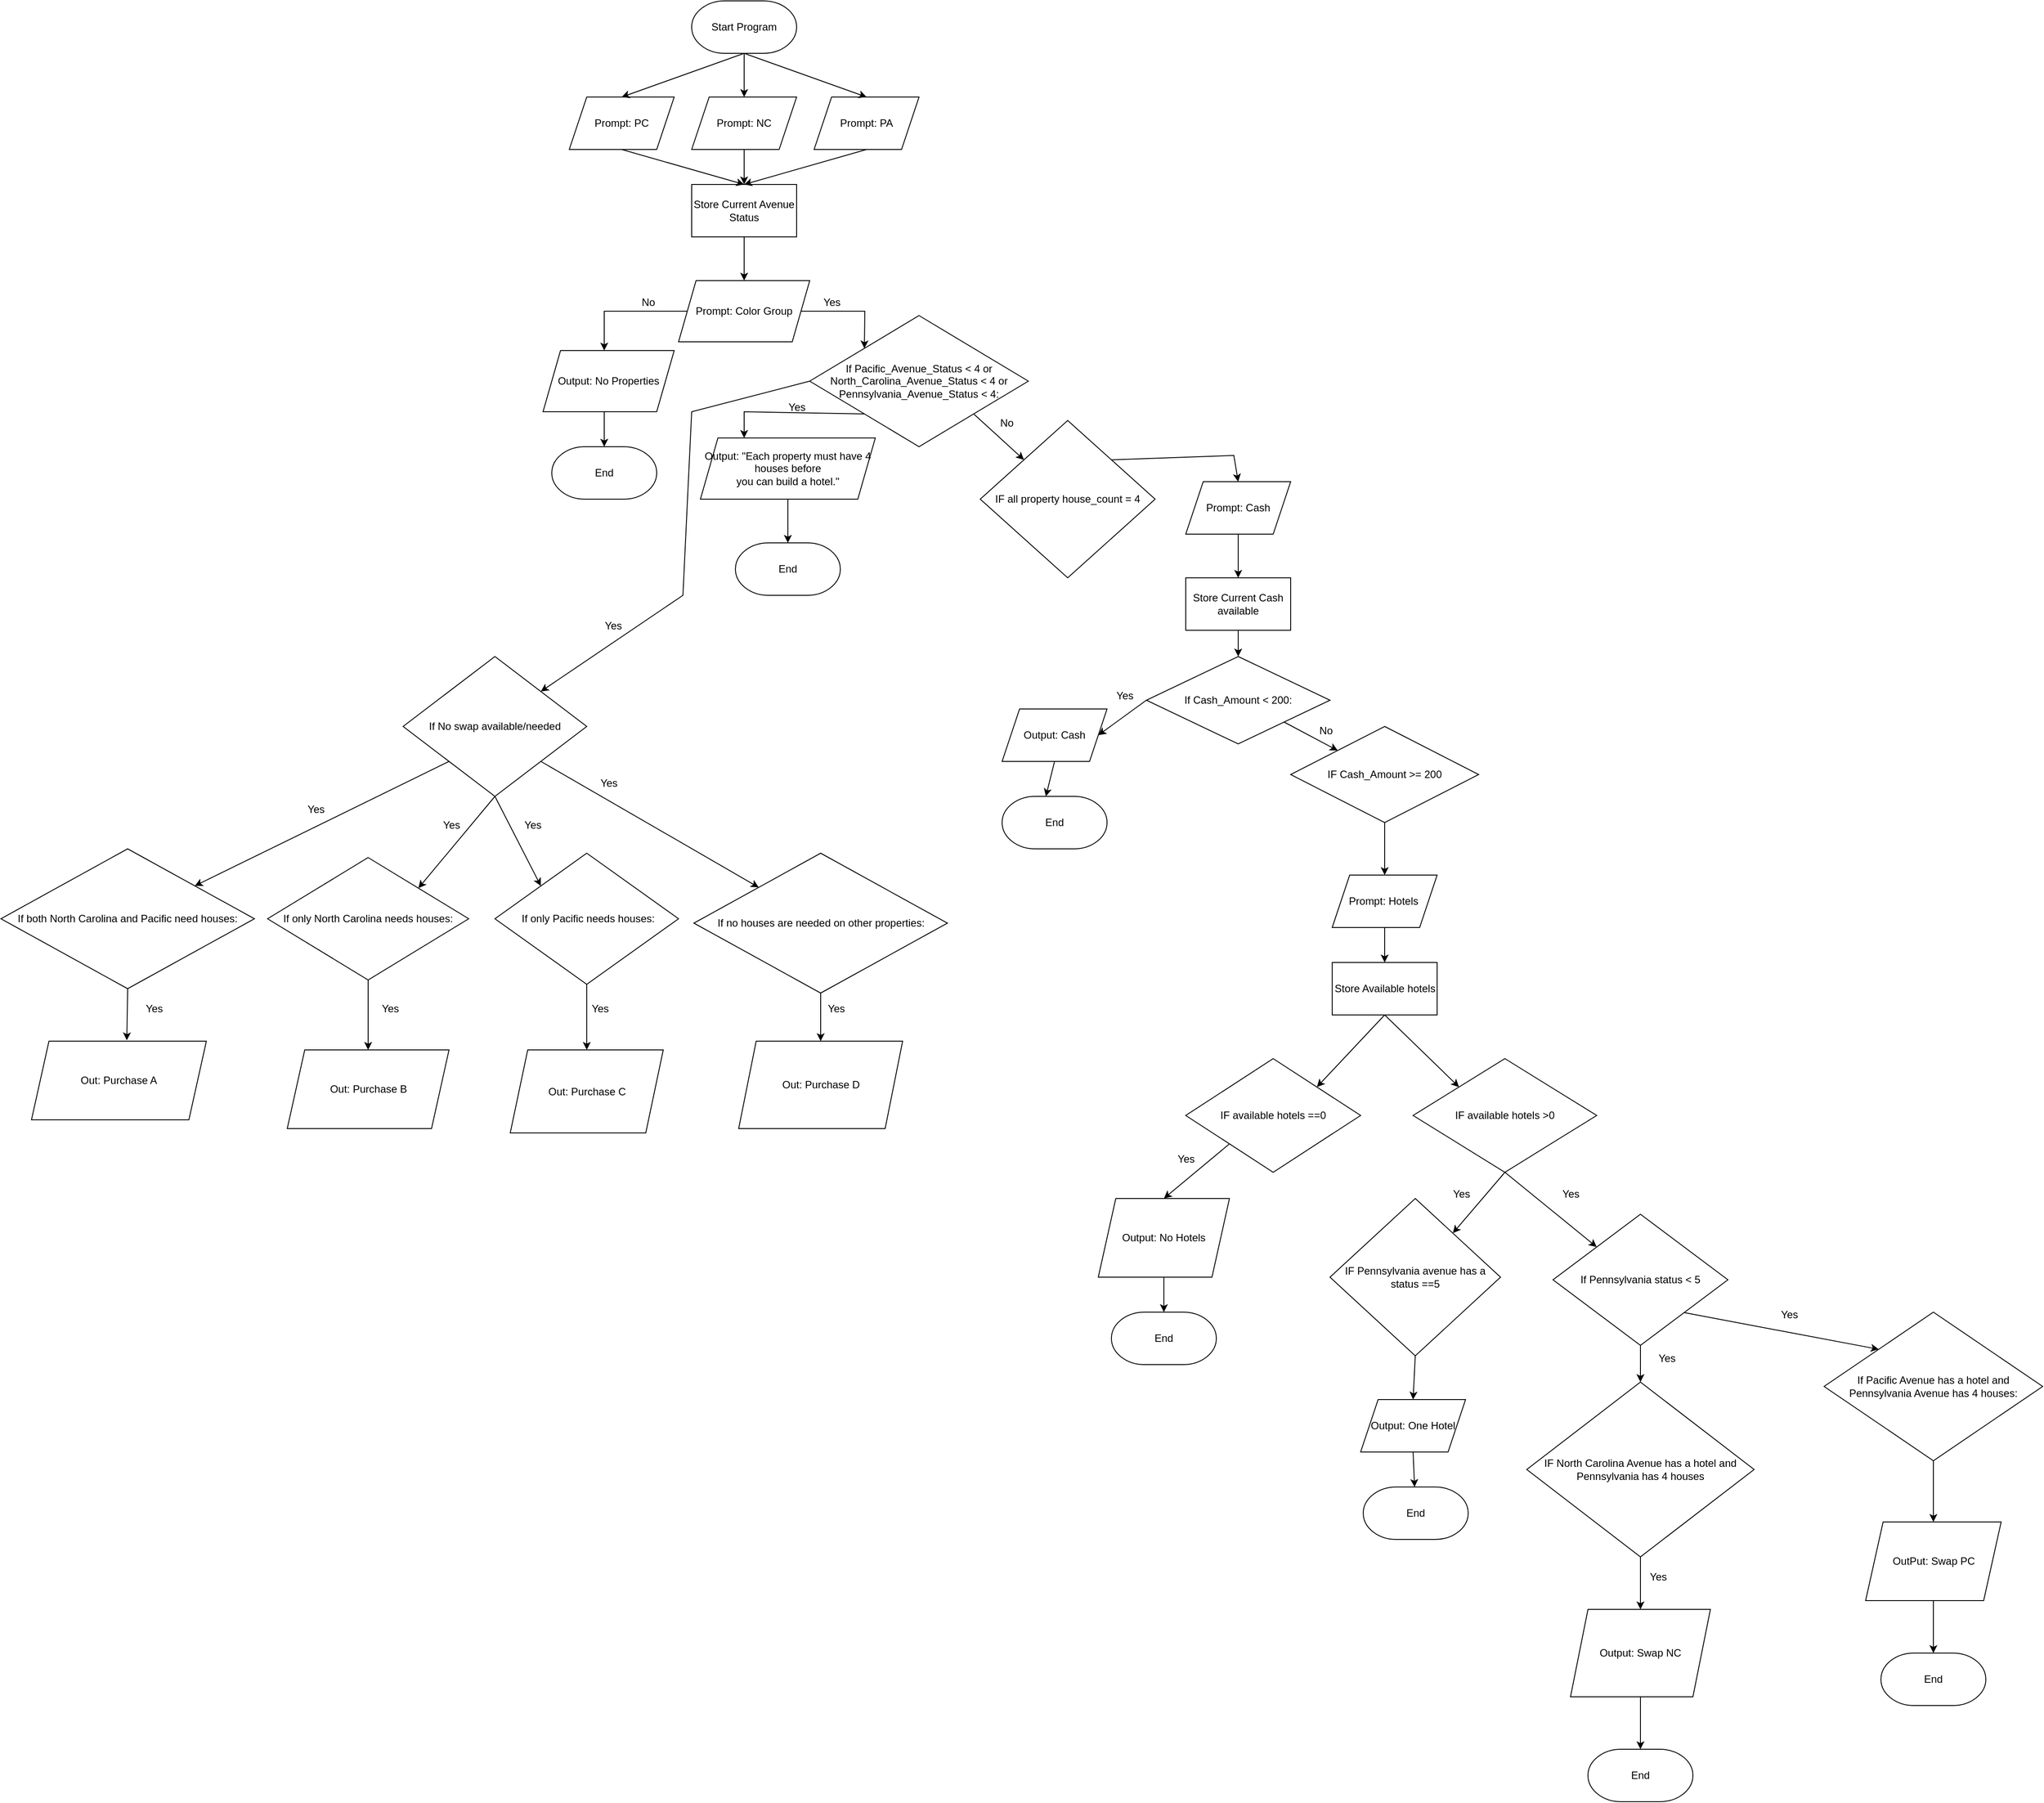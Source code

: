 <mxfile version="24.7.17">
  <diagram name="Page-1" id="pDbwjCxbtxyNWmoh99q6">
    <mxGraphModel dx="5185" dy="2765" grid="1" gridSize="10" guides="1" tooltips="1" connect="1" arrows="1" fold="1" page="1" pageScale="1" pageWidth="2339" pageHeight="3300" math="0" shadow="0">
      <root>
        <mxCell id="0" />
        <mxCell id="1" parent="0" />
        <mxCell id="JVvF_bcykr9_8PElaBvw-1" value="Start Program" style="rounded=1;whiteSpace=wrap;html=1;arcSize=63.2;" vertex="1" parent="1">
          <mxGeometry x="792" y="80" width="120" height="60" as="geometry" />
        </mxCell>
        <mxCell id="JVvF_bcykr9_8PElaBvw-2" value="Prompt: PC" style="shape=parallelogram;perimeter=parallelogramPerimeter;whiteSpace=wrap;html=1;fixedSize=1;arcSize=63.2;" vertex="1" parent="1">
          <mxGeometry x="652" y="190" width="120" height="60" as="geometry" />
        </mxCell>
        <mxCell id="JVvF_bcykr9_8PElaBvw-3" value="" style="endArrow=classic;html=1;rounded=0;exitX=0.5;exitY=1;exitDx=0;exitDy=0;entryX=0.5;entryY=0;entryDx=0;entryDy=0;arcSize=63.2;" edge="1" parent="1" source="JVvF_bcykr9_8PElaBvw-1" target="JVvF_bcykr9_8PElaBvw-2">
          <mxGeometry width="50" height="50" relative="1" as="geometry">
            <mxPoint x="562" y="380" as="sourcePoint" />
            <mxPoint x="612" y="330" as="targetPoint" />
          </mxGeometry>
        </mxCell>
        <mxCell id="JVvF_bcykr9_8PElaBvw-4" value="Prompt: NC" style="shape=parallelogram;perimeter=parallelogramPerimeter;whiteSpace=wrap;html=1;fixedSize=1;arcSize=63.2;" vertex="1" parent="1">
          <mxGeometry x="792" y="190" width="120" height="60" as="geometry" />
        </mxCell>
        <mxCell id="JVvF_bcykr9_8PElaBvw-5" value="Prompt: PA" style="shape=parallelogram;perimeter=parallelogramPerimeter;whiteSpace=wrap;html=1;fixedSize=1;arcSize=63.2;" vertex="1" parent="1">
          <mxGeometry x="932" y="190" width="120" height="60" as="geometry" />
        </mxCell>
        <mxCell id="JVvF_bcykr9_8PElaBvw-6" value="" style="endArrow=classic;html=1;rounded=0;exitX=0.5;exitY=1;exitDx=0;exitDy=0;arcSize=63.2;" edge="1" parent="1" source="JVvF_bcykr9_8PElaBvw-1" target="JVvF_bcykr9_8PElaBvw-4">
          <mxGeometry width="50" height="50" relative="1" as="geometry">
            <mxPoint x="772" y="350" as="sourcePoint" />
            <mxPoint x="822" y="300" as="targetPoint" />
          </mxGeometry>
        </mxCell>
        <mxCell id="JVvF_bcykr9_8PElaBvw-7" value="" style="endArrow=classic;html=1;rounded=0;exitX=0.5;exitY=1;exitDx=0;exitDy=0;entryX=0.5;entryY=0;entryDx=0;entryDy=0;arcSize=63.2;" edge="1" parent="1" source="JVvF_bcykr9_8PElaBvw-1" target="JVvF_bcykr9_8PElaBvw-5">
          <mxGeometry width="50" height="50" relative="1" as="geometry">
            <mxPoint x="942" y="350" as="sourcePoint" />
            <mxPoint x="992" y="300" as="targetPoint" />
          </mxGeometry>
        </mxCell>
        <mxCell id="JVvF_bcykr9_8PElaBvw-8" value="Store Current Avenue Status" style="rounded=0;whiteSpace=wrap;html=1;arcSize=63.2;" vertex="1" parent="1">
          <mxGeometry x="792" y="290" width="120" height="60" as="geometry" />
        </mxCell>
        <mxCell id="JVvF_bcykr9_8PElaBvw-9" value="" style="endArrow=classic;html=1;rounded=0;exitX=0.5;exitY=1;exitDx=0;exitDy=0;entryX=0.5;entryY=0;entryDx=0;entryDy=0;arcSize=63.2;" edge="1" parent="1" source="JVvF_bcykr9_8PElaBvw-2" target="JVvF_bcykr9_8PElaBvw-8">
          <mxGeometry width="50" height="50" relative="1" as="geometry">
            <mxPoint x="692" y="390" as="sourcePoint" />
            <mxPoint x="742" y="340" as="targetPoint" />
          </mxGeometry>
        </mxCell>
        <mxCell id="JVvF_bcykr9_8PElaBvw-10" value="" style="endArrow=classic;html=1;rounded=0;exitX=0.5;exitY=1;exitDx=0;exitDy=0;entryX=0.5;entryY=0;entryDx=0;entryDy=0;arcSize=63.2;" edge="1" parent="1" source="JVvF_bcykr9_8PElaBvw-4" target="JVvF_bcykr9_8PElaBvw-8">
          <mxGeometry width="50" height="50" relative="1" as="geometry">
            <mxPoint x="712" y="370" as="sourcePoint" />
            <mxPoint x="762" y="320" as="targetPoint" />
          </mxGeometry>
        </mxCell>
        <mxCell id="JVvF_bcykr9_8PElaBvw-11" value="" style="endArrow=classic;html=1;rounded=0;exitX=0.5;exitY=1;exitDx=0;exitDy=0;entryX=0.5;entryY=0;entryDx=0;entryDy=0;arcSize=63.2;" edge="1" parent="1" source="JVvF_bcykr9_8PElaBvw-5" target="JVvF_bcykr9_8PElaBvw-8">
          <mxGeometry width="50" height="50" relative="1" as="geometry">
            <mxPoint x="862" y="450" as="sourcePoint" />
            <mxPoint x="912" y="400" as="targetPoint" />
          </mxGeometry>
        </mxCell>
        <mxCell id="JVvF_bcykr9_8PElaBvw-12" value="Prompt: Color Group" style="shape=parallelogram;perimeter=parallelogramPerimeter;whiteSpace=wrap;html=1;fixedSize=1;arcSize=63.2;" vertex="1" parent="1">
          <mxGeometry x="777" y="400" width="150" height="70" as="geometry" />
        </mxCell>
        <mxCell id="JVvF_bcykr9_8PElaBvw-13" value="" style="endArrow=classic;html=1;rounded=0;exitX=0.5;exitY=1;exitDx=0;exitDy=0;entryX=0.5;entryY=0;entryDx=0;entryDy=0;arcSize=63.2;" edge="1" parent="1" source="JVvF_bcykr9_8PElaBvw-8" target="JVvF_bcykr9_8PElaBvw-12">
          <mxGeometry width="50" height="50" relative="1" as="geometry">
            <mxPoint x="642" y="480" as="sourcePoint" />
            <mxPoint x="692" y="430" as="targetPoint" />
          </mxGeometry>
        </mxCell>
        <mxCell id="JVvF_bcykr9_8PElaBvw-18" value="" style="endArrow=classic;html=1;rounded=0;exitX=0;exitY=0.5;exitDx=0;exitDy=0;entryX=0.5;entryY=0;entryDx=0;entryDy=0;arcSize=63.2;" edge="1" parent="1" source="JVvF_bcykr9_8PElaBvw-12">
          <mxGeometry width="50" height="50" relative="1" as="geometry">
            <mxPoint x="652" y="440" as="sourcePoint" />
            <mxPoint x="692" y="480" as="targetPoint" />
            <Array as="points">
              <mxPoint x="692" y="435" />
            </Array>
          </mxGeometry>
        </mxCell>
        <mxCell id="JVvF_bcykr9_8PElaBvw-19" value="No" style="text;html=1;align=center;verticalAlign=middle;resizable=0;points=[];autosize=1;strokeColor=none;fillColor=none;arcSize=63.2;" vertex="1" parent="1">
          <mxGeometry x="722" y="410" width="40" height="30" as="geometry" />
        </mxCell>
        <mxCell id="JVvF_bcykr9_8PElaBvw-20" value="" style="endArrow=classic;html=1;rounded=0;exitX=0.5;exitY=1;exitDx=0;exitDy=0;arcSize=63.2;" edge="1" parent="1">
          <mxGeometry width="50" height="50" relative="1" as="geometry">
            <mxPoint x="692" y="540" as="sourcePoint" />
            <mxPoint x="692" y="590" as="targetPoint" />
          </mxGeometry>
        </mxCell>
        <mxCell id="JVvF_bcykr9_8PElaBvw-22" value="Output: No Properties" style="shape=parallelogram;perimeter=parallelogramPerimeter;whiteSpace=wrap;html=1;fixedSize=1;arcSize=63.2;" vertex="1" parent="1">
          <mxGeometry x="622" y="480" width="150" height="70" as="geometry" />
        </mxCell>
        <mxCell id="JVvF_bcykr9_8PElaBvw-23" value="End" style="rounded=1;whiteSpace=wrap;html=1;arcSize=63.2;" vertex="1" parent="1">
          <mxGeometry x="632" y="590" width="120" height="60" as="geometry" />
        </mxCell>
        <mxCell id="JVvF_bcykr9_8PElaBvw-24" value="If Pacific_Avenue_Status &amp;lt; 4 or &lt;br/&gt;        North_Carolina_Avenue_Status &amp;lt; 4 or &lt;br/&gt;        Pennsylvania_Avenue_Status &amp;lt; 4:" style="rhombus;whiteSpace=wrap;html=1;arcSize=63.2;" vertex="1" parent="1">
          <mxGeometry x="927" y="440" width="250" height="150" as="geometry" />
        </mxCell>
        <mxCell id="JVvF_bcykr9_8PElaBvw-25" value="" style="endArrow=classic;html=1;rounded=0;exitX=1;exitY=0.5;exitDx=0;exitDy=0;entryX=0;entryY=0;entryDx=0;entryDy=0;arcSize=63.2;" edge="1" parent="1" source="JVvF_bcykr9_8PElaBvw-12" target="JVvF_bcykr9_8PElaBvw-24">
          <mxGeometry width="50" height="50" relative="1" as="geometry">
            <mxPoint x="982" y="420" as="sourcePoint" />
            <mxPoint x="1012" y="430" as="targetPoint" />
            <Array as="points">
              <mxPoint x="990" y="435" />
            </Array>
          </mxGeometry>
        </mxCell>
        <mxCell id="JVvF_bcykr9_8PElaBvw-26" value="Yes" style="text;html=1;align=center;verticalAlign=middle;resizable=0;points=[];autosize=1;strokeColor=none;fillColor=none;arcSize=63.2;" vertex="1" parent="1">
          <mxGeometry x="932" y="410" width="40" height="30" as="geometry" />
        </mxCell>
        <mxCell id="JVvF_bcykr9_8PElaBvw-27" value="Output: &quot;Each property must have 4 houses before &lt;br/&gt;          you can build a hotel.&quot;" style="shape=parallelogram;perimeter=parallelogramPerimeter;whiteSpace=wrap;html=1;fixedSize=1;arcSize=63.2;" vertex="1" parent="1">
          <mxGeometry x="802" y="580" width="200" height="70" as="geometry" />
        </mxCell>
        <mxCell id="JVvF_bcykr9_8PElaBvw-28" value="" style="endArrow=classic;html=1;rounded=0;exitX=0;exitY=1;exitDx=0;exitDy=0;entryX=0.25;entryY=0;entryDx=0;entryDy=0;arcSize=63.2;" edge="1" parent="1" source="JVvF_bcykr9_8PElaBvw-24" target="JVvF_bcykr9_8PElaBvw-27">
          <mxGeometry width="50" height="50" relative="1" as="geometry">
            <mxPoint x="852" y="570" as="sourcePoint" />
            <mxPoint x="896" y="580" as="targetPoint" />
            <Array as="points">
              <mxPoint x="852" y="550" />
            </Array>
          </mxGeometry>
        </mxCell>
        <mxCell id="JVvF_bcykr9_8PElaBvw-29" value="Yes" style="text;html=1;align=center;verticalAlign=middle;resizable=0;points=[];autosize=1;strokeColor=none;fillColor=none;arcSize=63.2;" vertex="1" parent="1">
          <mxGeometry x="892" y="530" width="40" height="30" as="geometry" />
        </mxCell>
        <mxCell id="JVvF_bcykr9_8PElaBvw-30" value="End" style="rounded=1;whiteSpace=wrap;html=1;arcSize=63.2;" vertex="1" parent="1">
          <mxGeometry x="842" y="700" width="120" height="60" as="geometry" />
        </mxCell>
        <mxCell id="JVvF_bcykr9_8PElaBvw-31" value="" style="endArrow=classic;html=1;rounded=0;exitX=0.5;exitY=1;exitDx=0;exitDy=0;entryX=0.5;entryY=0;entryDx=0;entryDy=0;arcSize=63.2;" edge="1" parent="1" source="JVvF_bcykr9_8PElaBvw-27" target="JVvF_bcykr9_8PElaBvw-30">
          <mxGeometry width="50" height="50" relative="1" as="geometry">
            <mxPoint x="722" y="770" as="sourcePoint" />
            <mxPoint x="772" y="720" as="targetPoint" />
          </mxGeometry>
        </mxCell>
        <mxCell id="JVvF_bcykr9_8PElaBvw-32" value="Prompt: Cash" style="shape=parallelogram;perimeter=parallelogramPerimeter;whiteSpace=wrap;html=1;fixedSize=1;arcSize=63.2;" vertex="1" parent="1">
          <mxGeometry x="1357" y="630" width="120" height="60" as="geometry" />
        </mxCell>
        <mxCell id="JVvF_bcykr9_8PElaBvw-35" value="" style="endArrow=classic;html=1;rounded=0;exitX=0.5;exitY=1;exitDx=0;exitDy=0;arcSize=63.2;" edge="1" parent="1" source="JVvF_bcykr9_8PElaBvw-32" target="JVvF_bcykr9_8PElaBvw-36">
          <mxGeometry width="50" height="50" relative="1" as="geometry">
            <mxPoint x="1407" y="880" as="sourcePoint" />
            <mxPoint x="1457" y="830" as="targetPoint" />
          </mxGeometry>
        </mxCell>
        <mxCell id="JVvF_bcykr9_8PElaBvw-36" value="Store Current Cash available" style="rounded=0;whiteSpace=wrap;html=1;arcSize=63.2;" vertex="1" parent="1">
          <mxGeometry x="1357" y="740" width="120" height="60" as="geometry" />
        </mxCell>
        <mxCell id="JVvF_bcykr9_8PElaBvw-38" value="If Cash_Amount &amp;lt; 200:" style="rhombus;whiteSpace=wrap;html=1;arcSize=63.2;" vertex="1" parent="1">
          <mxGeometry x="1312" y="830" width="210" height="100" as="geometry" />
        </mxCell>
        <mxCell id="JVvF_bcykr9_8PElaBvw-39" value="" style="endArrow=classic;html=1;rounded=0;exitX=0;exitY=0.5;exitDx=0;exitDy=0;entryX=1;entryY=0.5;entryDx=0;entryDy=0;arcSize=63.2;" edge="1" parent="1" source="JVvF_bcykr9_8PElaBvw-38" target="JVvF_bcykr9_8PElaBvw-40">
          <mxGeometry width="50" height="50" relative="1" as="geometry">
            <mxPoint x="907" y="930" as="sourcePoint" />
            <mxPoint x="1247" y="810" as="targetPoint" />
            <Array as="points" />
          </mxGeometry>
        </mxCell>
        <mxCell id="JVvF_bcykr9_8PElaBvw-40" value="Output: Cash" style="shape=parallelogram;perimeter=parallelogramPerimeter;whiteSpace=wrap;html=1;fixedSize=1;arcSize=63.2;" vertex="1" parent="1">
          <mxGeometry x="1147" y="890" width="120" height="60" as="geometry" />
        </mxCell>
        <mxCell id="JVvF_bcykr9_8PElaBvw-41" value="Yes" style="text;html=1;align=center;verticalAlign=middle;resizable=0;points=[];autosize=1;strokeColor=none;fillColor=none;arcSize=63.2;" vertex="1" parent="1">
          <mxGeometry x="1267" y="860" width="40" height="30" as="geometry" />
        </mxCell>
        <mxCell id="JVvF_bcykr9_8PElaBvw-43" value="End" style="rounded=1;whiteSpace=wrap;html=1;arcSize=63.2;" vertex="1" parent="1">
          <mxGeometry x="1147" y="990" width="120" height="60" as="geometry" />
        </mxCell>
        <mxCell id="JVvF_bcykr9_8PElaBvw-44" value="" style="endArrow=classic;html=1;rounded=0;entryX=0.5;entryY=0;entryDx=0;entryDy=0;exitX=0.5;exitY=1;exitDx=0;exitDy=0;arcSize=63.2;" edge="1" parent="1" source="JVvF_bcykr9_8PElaBvw-40">
          <mxGeometry width="50" height="50" relative="1" as="geometry">
            <mxPoint x="1117" y="970" as="sourcePoint" />
            <mxPoint x="1197.0" y="990" as="targetPoint" />
          </mxGeometry>
        </mxCell>
        <mxCell id="JVvF_bcykr9_8PElaBvw-45" value="Prompt: Hotels&amp;nbsp;" style="shape=parallelogram;perimeter=parallelogramPerimeter;whiteSpace=wrap;html=1;fixedSize=1;arcSize=63.2;" vertex="1" parent="1">
          <mxGeometry x="1524.5" y="1080" width="120" height="60" as="geometry" />
        </mxCell>
        <mxCell id="JVvF_bcykr9_8PElaBvw-49" value="IF all property house_count = 4" style="rhombus;whiteSpace=wrap;html=1;arcSize=63.2;" vertex="1" parent="1">
          <mxGeometry x="1122" y="560" width="200" height="180" as="geometry" />
        </mxCell>
        <mxCell id="JVvF_bcykr9_8PElaBvw-53" value="" style="endArrow=classic;html=1;rounded=0;exitX=1;exitY=1;exitDx=0;exitDy=0;entryX=0;entryY=0;entryDx=0;entryDy=0;arcSize=63.2;" edge="1" parent="1" source="JVvF_bcykr9_8PElaBvw-24" target="JVvF_bcykr9_8PElaBvw-49">
          <mxGeometry width="50" height="50" relative="1" as="geometry">
            <mxPoint x="1252" y="510" as="sourcePoint" />
            <mxPoint x="1302" y="460" as="targetPoint" />
          </mxGeometry>
        </mxCell>
        <mxCell id="JVvF_bcykr9_8PElaBvw-54" value="No" style="text;html=1;align=center;verticalAlign=middle;resizable=0;points=[];autosize=1;strokeColor=none;fillColor=none;arcSize=63.2;" vertex="1" parent="1">
          <mxGeometry x="1132" y="548" width="40" height="30" as="geometry" />
        </mxCell>
        <mxCell id="JVvF_bcykr9_8PElaBvw-55" value="" style="endArrow=classic;html=1;rounded=0;exitX=1;exitY=0;exitDx=0;exitDy=0;entryX=0.5;entryY=0;entryDx=0;entryDy=0;arcSize=63.2;" edge="1" parent="1" source="JVvF_bcykr9_8PElaBvw-49" target="JVvF_bcykr9_8PElaBvw-32">
          <mxGeometry width="50" height="50" relative="1" as="geometry">
            <mxPoint x="1417.0" y="590" as="sourcePoint" />
            <mxPoint x="1317" y="580" as="targetPoint" />
            <Array as="points">
              <mxPoint x="1412" y="600" />
            </Array>
          </mxGeometry>
        </mxCell>
        <mxCell id="JVvF_bcykr9_8PElaBvw-56" value="" style="endArrow=classic;html=1;rounded=0;exitX=0.5;exitY=1;exitDx=0;exitDy=0;entryX=0.5;entryY=0;entryDx=0;entryDy=0;arcSize=63.2;" edge="1" parent="1" source="JVvF_bcykr9_8PElaBvw-36" target="JVvF_bcykr9_8PElaBvw-38">
          <mxGeometry width="50" height="50" relative="1" as="geometry">
            <mxPoint x="1167" y="790" as="sourcePoint" />
            <mxPoint x="1217" y="740" as="targetPoint" />
          </mxGeometry>
        </mxCell>
        <mxCell id="JVvF_bcykr9_8PElaBvw-57" value="IF Cash_Amount &amp;gt;= 200" style="rhombus;whiteSpace=wrap;html=1;arcSize=63.2;" vertex="1" parent="1">
          <mxGeometry x="1477" y="910" width="215" height="110" as="geometry" />
        </mxCell>
        <mxCell id="JVvF_bcykr9_8PElaBvw-58" value="" style="endArrow=classic;html=1;rounded=0;exitX=1;exitY=1;exitDx=0;exitDy=0;entryX=0;entryY=0;entryDx=0;entryDy=0;arcSize=63.2;" edge="1" parent="1" source="JVvF_bcykr9_8PElaBvw-38" target="JVvF_bcykr9_8PElaBvw-57">
          <mxGeometry width="50" height="50" relative="1" as="geometry">
            <mxPoint x="1427" y="1050" as="sourcePoint" />
            <mxPoint x="1477" y="1000" as="targetPoint" />
          </mxGeometry>
        </mxCell>
        <mxCell id="JVvF_bcykr9_8PElaBvw-59" value="" style="endArrow=classic;html=1;rounded=0;exitX=0.5;exitY=1;exitDx=0;exitDy=0;entryX=0.5;entryY=0;entryDx=0;entryDy=0;arcSize=63.2;" edge="1" parent="1" source="JVvF_bcykr9_8PElaBvw-57" target="JVvF_bcykr9_8PElaBvw-45">
          <mxGeometry width="50" height="50" relative="1" as="geometry">
            <mxPoint x="1307" y="1100" as="sourcePoint" />
            <mxPoint x="1357" y="1050" as="targetPoint" />
          </mxGeometry>
        </mxCell>
        <mxCell id="JVvF_bcykr9_8PElaBvw-60" value="No" style="text;html=1;align=center;verticalAlign=middle;resizable=0;points=[];autosize=1;strokeColor=none;fillColor=none;arcSize=63.2;" vertex="1" parent="1">
          <mxGeometry x="1497" y="900" width="40" height="30" as="geometry" />
        </mxCell>
        <mxCell id="JVvF_bcykr9_8PElaBvw-61" value="Store Available hotels" style="rounded=0;whiteSpace=wrap;html=1;arcSize=63.2;" vertex="1" parent="1">
          <mxGeometry x="1524.5" y="1180" width="120" height="60" as="geometry" />
        </mxCell>
        <mxCell id="JVvF_bcykr9_8PElaBvw-62" value="" style="endArrow=classic;html=1;rounded=0;exitX=0.5;exitY=1;exitDx=0;exitDy=0;entryX=0.5;entryY=0;entryDx=0;entryDy=0;arcSize=63.2;" edge="1" parent="1" source="JVvF_bcykr9_8PElaBvw-45" target="JVvF_bcykr9_8PElaBvw-61">
          <mxGeometry width="50" height="50" relative="1" as="geometry">
            <mxPoint x="1407" y="1230" as="sourcePoint" />
            <mxPoint x="1457" y="1180" as="targetPoint" />
          </mxGeometry>
        </mxCell>
        <mxCell id="JVvF_bcykr9_8PElaBvw-63" value="IF available hotels ==0" style="rhombus;whiteSpace=wrap;html=1;arcSize=63.2;" vertex="1" parent="1">
          <mxGeometry x="1357" y="1290" width="200" height="130" as="geometry" />
        </mxCell>
        <mxCell id="JVvF_bcykr9_8PElaBvw-65" value="" style="endArrow=classic;html=1;rounded=0;exitX=0.5;exitY=1;exitDx=0;exitDy=0;entryX=1;entryY=0;entryDx=0;entryDy=0;arcSize=63.2;" edge="1" parent="1" source="JVvF_bcykr9_8PElaBvw-61" target="JVvF_bcykr9_8PElaBvw-63">
          <mxGeometry width="50" height="50" relative="1" as="geometry">
            <mxPoint x="1307" y="1280" as="sourcePoint" />
            <mxPoint x="1357" y="1230" as="targetPoint" />
          </mxGeometry>
        </mxCell>
        <mxCell id="JVvF_bcykr9_8PElaBvw-66" value="IF available hotels &amp;gt;0" style="rhombus;whiteSpace=wrap;html=1;arcSize=63.2;" vertex="1" parent="1">
          <mxGeometry x="1617" y="1290" width="210" height="130" as="geometry" />
        </mxCell>
        <mxCell id="JVvF_bcykr9_8PElaBvw-67" value="" style="endArrow=classic;html=1;rounded=0;exitX=0.5;exitY=1;exitDx=0;exitDy=0;entryX=0;entryY=0;entryDx=0;entryDy=0;arcSize=63.2;" edge="1" parent="1" source="JVvF_bcykr9_8PElaBvw-61" target="JVvF_bcykr9_8PElaBvw-66">
          <mxGeometry width="50" height="50" relative="1" as="geometry">
            <mxPoint x="1617" y="1320" as="sourcePoint" />
            <mxPoint x="1667" y="1270" as="targetPoint" />
          </mxGeometry>
        </mxCell>
        <mxCell id="JVvF_bcykr9_8PElaBvw-68" value="Output: No Hotels" style="shape=parallelogram;perimeter=parallelogramPerimeter;whiteSpace=wrap;html=1;fixedSize=1;arcSize=63.2;" vertex="1" parent="1">
          <mxGeometry x="1257" y="1450" width="150" height="90" as="geometry" />
        </mxCell>
        <mxCell id="JVvF_bcykr9_8PElaBvw-69" value="" style="endArrow=classic;html=1;rounded=0;exitX=0;exitY=1;exitDx=0;exitDy=0;entryX=0.5;entryY=0;entryDx=0;entryDy=0;arcSize=63.2;" edge="1" parent="1" source="JVvF_bcykr9_8PElaBvw-63" target="JVvF_bcykr9_8PElaBvw-68">
          <mxGeometry width="50" height="50" relative="1" as="geometry">
            <mxPoint x="1237" y="1440" as="sourcePoint" />
            <mxPoint x="1287" y="1390" as="targetPoint" />
          </mxGeometry>
        </mxCell>
        <mxCell id="JVvF_bcykr9_8PElaBvw-70" value="Yes" style="text;html=1;align=center;verticalAlign=middle;resizable=0;points=[];autosize=1;strokeColor=none;fillColor=none;arcSize=63.2;" vertex="1" parent="1">
          <mxGeometry x="1337" y="1390" width="40" height="30" as="geometry" />
        </mxCell>
        <mxCell id="JVvF_bcykr9_8PElaBvw-71" value="End" style="rounded=1;whiteSpace=wrap;html=1;arcSize=63.2;" vertex="1" parent="1">
          <mxGeometry x="1272" y="1580" width="120" height="60" as="geometry" />
        </mxCell>
        <mxCell id="JVvF_bcykr9_8PElaBvw-72" value="" style="endArrow=classic;html=1;rounded=0;exitX=0.5;exitY=1;exitDx=0;exitDy=0;arcSize=63.2;" edge="1" parent="1" source="JVvF_bcykr9_8PElaBvw-68" target="JVvF_bcykr9_8PElaBvw-71">
          <mxGeometry width="50" height="50" relative="1" as="geometry">
            <mxPoint x="1087" y="1450" as="sourcePoint" />
            <mxPoint x="1137" y="1400" as="targetPoint" />
          </mxGeometry>
        </mxCell>
        <mxCell id="JVvF_bcykr9_8PElaBvw-73" value="" style="endArrow=classic;html=1;rounded=0;exitX=0.5;exitY=1;exitDx=0;exitDy=0;arcSize=63.2;" edge="1" parent="1" source="JVvF_bcykr9_8PElaBvw-66" target="JVvF_bcykr9_8PElaBvw-75">
          <mxGeometry width="50" height="50" relative="1" as="geometry">
            <mxPoint x="1707" y="1490" as="sourcePoint" />
            <mxPoint x="1722" y="1490" as="targetPoint" />
          </mxGeometry>
        </mxCell>
        <mxCell id="JVvF_bcykr9_8PElaBvw-74" value="Yes" style="text;html=1;align=center;verticalAlign=middle;resizable=0;points=[];autosize=1;strokeColor=none;fillColor=none;arcSize=63.2;" vertex="1" parent="1">
          <mxGeometry x="1652" y="1430" width="40" height="30" as="geometry" />
        </mxCell>
        <mxCell id="JVvF_bcykr9_8PElaBvw-75" value="IF Pennsylvania avenue has a status ==5" style="rhombus;whiteSpace=wrap;html=1;arcSize=63.2;" vertex="1" parent="1">
          <mxGeometry x="1522" y="1450" width="195" height="180" as="geometry" />
        </mxCell>
        <mxCell id="JVvF_bcykr9_8PElaBvw-76" value="Output: One Hotel" style="shape=parallelogram;perimeter=parallelogramPerimeter;whiteSpace=wrap;html=1;fixedSize=1;arcSize=63.2;" vertex="1" parent="1">
          <mxGeometry x="1557" y="1680" width="120" height="60" as="geometry" />
        </mxCell>
        <mxCell id="JVvF_bcykr9_8PElaBvw-77" value="" style="endArrow=classic;html=1;rounded=0;exitX=0.5;exitY=1;exitDx=0;exitDy=0;entryX=0.5;entryY=0;entryDx=0;entryDy=0;arcSize=63.2;" edge="1" parent="1" source="JVvF_bcykr9_8PElaBvw-75" target="JVvF_bcykr9_8PElaBvw-76">
          <mxGeometry width="50" height="50" relative="1" as="geometry">
            <mxPoint x="1407" y="1720" as="sourcePoint" />
            <mxPoint x="1457" y="1670" as="targetPoint" />
          </mxGeometry>
        </mxCell>
        <mxCell id="JVvF_bcykr9_8PElaBvw-78" value="End" style="rounded=1;whiteSpace=wrap;html=1;arcSize=63.2;" vertex="1" parent="1">
          <mxGeometry x="1560" y="1780" width="120" height="60" as="geometry" />
        </mxCell>
        <mxCell id="JVvF_bcykr9_8PElaBvw-79" value="" style="endArrow=classic;html=1;rounded=0;exitX=0.5;exitY=1;exitDx=0;exitDy=0;arcSize=63.2;" edge="1" parent="1" source="JVvF_bcykr9_8PElaBvw-76" target="JVvF_bcykr9_8PElaBvw-78">
          <mxGeometry width="50" height="50" relative="1" as="geometry">
            <mxPoint x="1487" y="1800" as="sourcePoint" />
            <mxPoint x="1537" y="1750" as="targetPoint" />
          </mxGeometry>
        </mxCell>
        <mxCell id="JVvF_bcykr9_8PElaBvw-80" value="If Pennsylvania status &amp;lt; 5" style="rhombus;whiteSpace=wrap;html=1;arcSize=63.2;" vertex="1" parent="1">
          <mxGeometry x="1777" y="1468" width="200" height="150" as="geometry" />
        </mxCell>
        <mxCell id="JVvF_bcykr9_8PElaBvw-81" value="" style="endArrow=classic;html=1;rounded=0;exitX=0.5;exitY=1;exitDx=0;exitDy=0;entryX=0;entryY=0;entryDx=0;entryDy=0;arcSize=63.2;" edge="1" parent="1" source="JVvF_bcykr9_8PElaBvw-66" target="JVvF_bcykr9_8PElaBvw-80">
          <mxGeometry width="50" height="50" relative="1" as="geometry">
            <mxPoint x="1807" y="1310" as="sourcePoint" />
            <mxPoint x="1857" y="1260" as="targetPoint" />
          </mxGeometry>
        </mxCell>
        <mxCell id="JVvF_bcykr9_8PElaBvw-82" value="" style="endArrow=classic;html=1;rounded=0;exitX=0.5;exitY=1;exitDx=0;exitDy=0;entryX=0.5;entryY=0;entryDx=0;entryDy=0;arcSize=63.2;" edge="1" parent="1" source="JVvF_bcykr9_8PElaBvw-80" target="JVvF_bcykr9_8PElaBvw-83">
          <mxGeometry width="50" height="50" relative="1" as="geometry">
            <mxPoint x="1877" y="1690" as="sourcePoint" />
            <mxPoint x="1927" y="1640" as="targetPoint" />
          </mxGeometry>
        </mxCell>
        <mxCell id="JVvF_bcykr9_8PElaBvw-83" value="IF North Carolina Avenue has a hotel and Pennsylvania has 4 houses" style="rhombus;whiteSpace=wrap;html=1;arcSize=63.2;" vertex="1" parent="1">
          <mxGeometry x="1747" y="1660" width="260" height="200" as="geometry" />
        </mxCell>
        <mxCell id="JVvF_bcykr9_8PElaBvw-84" value="Yes" style="text;html=1;align=center;verticalAlign=middle;resizable=0;points=[];autosize=1;strokeColor=none;fillColor=none;arcSize=63.2;" vertex="1" parent="1">
          <mxGeometry x="1887" y="1618" width="40" height="30" as="geometry" />
        </mxCell>
        <mxCell id="JVvF_bcykr9_8PElaBvw-85" value="Yes" style="text;html=1;align=center;verticalAlign=middle;resizable=0;points=[];autosize=1;strokeColor=none;fillColor=none;arcSize=63.2;" vertex="1" parent="1">
          <mxGeometry x="1777" y="1430" width="40" height="30" as="geometry" />
        </mxCell>
        <mxCell id="JVvF_bcykr9_8PElaBvw-86" value="Output: Swap NC" style="shape=parallelogram;perimeter=parallelogramPerimeter;whiteSpace=wrap;html=1;fixedSize=1;arcSize=63.2;" vertex="1" parent="1">
          <mxGeometry x="1797" y="1920" width="160" height="100" as="geometry" />
        </mxCell>
        <mxCell id="JVvF_bcykr9_8PElaBvw-87" value="OutPut: Swap PC" style="shape=parallelogram;perimeter=parallelogramPerimeter;whiteSpace=wrap;html=1;fixedSize=1;arcSize=63.2;" vertex="1" parent="1">
          <mxGeometry x="2134.5" y="1820" width="155" height="90" as="geometry" />
        </mxCell>
        <mxCell id="JVvF_bcykr9_8PElaBvw-88" value="" style="endArrow=classic;html=1;rounded=0;exitX=0.5;exitY=1;exitDx=0;exitDy=0;arcSize=63.2;" edge="1" parent="1" source="JVvF_bcykr9_8PElaBvw-83">
          <mxGeometry width="50" height="50" relative="1" as="geometry">
            <mxPoint x="1867" y="1930" as="sourcePoint" />
            <mxPoint x="1877" y="1920" as="targetPoint" />
          </mxGeometry>
        </mxCell>
        <mxCell id="JVvF_bcykr9_8PElaBvw-89" value="Yes" style="text;html=1;align=center;verticalAlign=middle;resizable=0;points=[];autosize=1;strokeColor=none;fillColor=none;arcSize=63.2;" vertex="1" parent="1">
          <mxGeometry x="1877" y="1868" width="40" height="30" as="geometry" />
        </mxCell>
        <mxCell id="JVvF_bcykr9_8PElaBvw-90" value="End" style="rounded=1;whiteSpace=wrap;html=1;arcSize=63.2;" vertex="1" parent="1">
          <mxGeometry x="1817" y="2080" width="120" height="60" as="geometry" />
        </mxCell>
        <mxCell id="JVvF_bcykr9_8PElaBvw-91" value="" style="endArrow=classic;html=1;rounded=0;exitX=0.5;exitY=1;exitDx=0;exitDy=0;arcSize=63.2;" edge="1" parent="1" target="JVvF_bcykr9_8PElaBvw-90">
          <mxGeometry width="50" height="50" relative="1" as="geometry">
            <mxPoint x="1877" y="2020" as="sourcePoint" />
            <mxPoint x="1677" y="2070" as="targetPoint" />
          </mxGeometry>
        </mxCell>
        <mxCell id="JVvF_bcykr9_8PElaBvw-92" value="If Pacific Avenue has a hotel and &lt;br/&gt;        Pennsylvania Avenue has 4 houses:" style="rhombus;whiteSpace=wrap;html=1;arcSize=63.2;" vertex="1" parent="1">
          <mxGeometry x="2087" y="1580" width="250" height="170" as="geometry" />
        </mxCell>
        <mxCell id="JVvF_bcykr9_8PElaBvw-93" value="" style="endArrow=classic;html=1;rounded=0;exitX=1;exitY=1;exitDx=0;exitDy=0;entryX=0;entryY=0;entryDx=0;entryDy=0;arcSize=63.2;" edge="1" parent="1" source="JVvF_bcykr9_8PElaBvw-80" target="JVvF_bcykr9_8PElaBvw-92">
          <mxGeometry width="50" height="50" relative="1" as="geometry">
            <mxPoint x="1997" y="1650" as="sourcePoint" />
            <mxPoint x="2047" y="1600" as="targetPoint" />
          </mxGeometry>
        </mxCell>
        <mxCell id="JVvF_bcykr9_8PElaBvw-94" value="Yes" style="text;html=1;align=center;verticalAlign=middle;resizable=0;points=[];autosize=1;strokeColor=none;fillColor=none;arcSize=63.2;" vertex="1" parent="1">
          <mxGeometry x="2027" y="1568" width="40" height="30" as="geometry" />
        </mxCell>
        <mxCell id="JVvF_bcykr9_8PElaBvw-95" value="" style="endArrow=classic;html=1;rounded=0;exitX=0.5;exitY=1;exitDx=0;exitDy=0;arcSize=63.2;" edge="1" parent="1" source="JVvF_bcykr9_8PElaBvw-92" target="JVvF_bcykr9_8PElaBvw-87">
          <mxGeometry width="50" height="50" relative="1" as="geometry">
            <mxPoint x="2057" y="1920" as="sourcePoint" />
            <mxPoint x="2107" y="1870" as="targetPoint" />
          </mxGeometry>
        </mxCell>
        <mxCell id="JVvF_bcykr9_8PElaBvw-96" value="End" style="rounded=1;whiteSpace=wrap;html=1;arcSize=63.2;" vertex="1" parent="1">
          <mxGeometry x="2152" y="1970" width="120" height="60" as="geometry" />
        </mxCell>
        <mxCell id="JVvF_bcykr9_8PElaBvw-97" value="" style="edgeStyle=none;orthogonalLoop=1;jettySize=auto;html=1;rounded=0;exitX=0.5;exitY=1;exitDx=0;exitDy=0;entryX=0.5;entryY=0;entryDx=0;entryDy=0;arcSize=63.2;" edge="1" parent="1" source="JVvF_bcykr9_8PElaBvw-87" target="JVvF_bcykr9_8PElaBvw-96">
          <mxGeometry width="100" relative="1" as="geometry">
            <mxPoint x="2007" y="1950" as="sourcePoint" />
            <mxPoint x="2107" y="1950" as="targetPoint" />
            <Array as="points" />
          </mxGeometry>
        </mxCell>
        <mxCell id="JVvF_bcykr9_8PElaBvw-99" value="If No swap available/needed" style="rhombus;whiteSpace=wrap;html=1;arcSize=63.2;" vertex="1" parent="1">
          <mxGeometry x="462" y="830" width="210" height="160" as="geometry" />
        </mxCell>
        <mxCell id="JVvF_bcykr9_8PElaBvw-100" value="If both North Carolina and Pacific need houses:" style="rhombus;whiteSpace=wrap;html=1;arcSize=63.2;" vertex="1" parent="1">
          <mxGeometry x="2" y="1050" width="290" height="160" as="geometry" />
        </mxCell>
        <mxCell id="JVvF_bcykr9_8PElaBvw-101" value="If only North Carolina needs houses:" style="rhombus;whiteSpace=wrap;html=1;arcSize=63.2;" vertex="1" parent="1">
          <mxGeometry x="307" y="1060" width="230" height="140" as="geometry" />
        </mxCell>
        <mxCell id="JVvF_bcykr9_8PElaBvw-102" value="&amp;nbsp;If only Pacific needs houses:" style="rhombus;whiteSpace=wrap;html=1;arcSize=63.2;" vertex="1" parent="1">
          <mxGeometry x="567" y="1055" width="210" height="150" as="geometry" />
        </mxCell>
        <mxCell id="JVvF_bcykr9_8PElaBvw-104" value="If no houses are needed on other properties:" style="rhombus;whiteSpace=wrap;html=1;arcSize=63.2;" vertex="1" parent="1">
          <mxGeometry x="794.5" y="1055" width="290" height="160" as="geometry" />
        </mxCell>
        <mxCell id="JVvF_bcykr9_8PElaBvw-105" value="" style="edgeStyle=none;orthogonalLoop=1;jettySize=auto;html=1;rounded=0;exitX=0;exitY=1;exitDx=0;exitDy=0;arcSize=63.2;" edge="1" parent="1" target="JVvF_bcykr9_8PElaBvw-100">
          <mxGeometry width="100" relative="1" as="geometry">
            <mxPoint x="514.5" y="950" as="sourcePoint" />
            <mxPoint x="427" y="940" as="targetPoint" />
            <Array as="points" />
          </mxGeometry>
        </mxCell>
        <mxCell id="JVvF_bcykr9_8PElaBvw-106" value="Yes" style="text;html=1;align=center;verticalAlign=middle;resizable=0;points=[];autosize=1;strokeColor=none;fillColor=none;arcSize=63.2;" vertex="1" parent="1">
          <mxGeometry x="342" y="990" width="40" height="30" as="geometry" />
        </mxCell>
        <mxCell id="JVvF_bcykr9_8PElaBvw-107" value="" style="edgeStyle=none;orthogonalLoop=1;jettySize=auto;html=1;rounded=0;exitX=0.5;exitY=1;exitDx=0;exitDy=0;entryX=1;entryY=0;entryDx=0;entryDy=0;arcSize=63.2;" edge="1" parent="1" target="JVvF_bcykr9_8PElaBvw-101">
          <mxGeometry width="100" relative="1" as="geometry">
            <mxPoint x="567" y="990" as="sourcePoint" />
            <mxPoint x="567" y="1020" as="targetPoint" />
            <Array as="points" />
          </mxGeometry>
        </mxCell>
        <mxCell id="JVvF_bcykr9_8PElaBvw-108" value="Yes" style="text;html=1;align=center;verticalAlign=middle;resizable=0;points=[];autosize=1;strokeColor=none;fillColor=none;arcSize=63.2;" vertex="1" parent="1">
          <mxGeometry x="497" y="1008" width="40" height="30" as="geometry" />
        </mxCell>
        <mxCell id="JVvF_bcykr9_8PElaBvw-109" value="" style="edgeStyle=none;orthogonalLoop=1;jettySize=auto;html=1;rounded=0;entryX=0;entryY=0;entryDx=0;entryDy=0;arcSize=63.2;" edge="1" parent="1" target="JVvF_bcykr9_8PElaBvw-102">
          <mxGeometry width="100" relative="1" as="geometry">
            <mxPoint x="567" y="990" as="sourcePoint" />
            <mxPoint x="657" y="1010" as="targetPoint" />
            <Array as="points" />
          </mxGeometry>
        </mxCell>
        <mxCell id="JVvF_bcykr9_8PElaBvw-110" value="Yes" style="text;html=1;align=center;verticalAlign=middle;resizable=0;points=[];autosize=1;strokeColor=none;fillColor=none;arcSize=63.2;" vertex="1" parent="1">
          <mxGeometry x="590" y="1008" width="40" height="30" as="geometry" />
        </mxCell>
        <mxCell id="JVvF_bcykr9_8PElaBvw-111" value="" style="edgeStyle=none;orthogonalLoop=1;jettySize=auto;html=1;rounded=0;exitX=1;exitY=1;exitDx=0;exitDy=0;arcSize=63.2;" edge="1" parent="1" target="JVvF_bcykr9_8PElaBvw-104">
          <mxGeometry width="100" relative="1" as="geometry">
            <mxPoint x="619.5" y="950" as="sourcePoint" />
            <mxPoint x="707" y="970" as="targetPoint" />
            <Array as="points" />
          </mxGeometry>
        </mxCell>
        <mxCell id="JVvF_bcykr9_8PElaBvw-112" value="Yes" style="text;html=1;align=center;verticalAlign=middle;resizable=0;points=[];autosize=1;strokeColor=none;fillColor=none;arcSize=63.2;" vertex="1" parent="1">
          <mxGeometry x="677" y="960" width="40" height="30" as="geometry" />
        </mxCell>
        <mxCell id="JVvF_bcykr9_8PElaBvw-113" value="Out: Purchase A" style="shape=parallelogram;perimeter=parallelogramPerimeter;whiteSpace=wrap;html=1;fixedSize=1;arcSize=63.2;" vertex="1" parent="1">
          <mxGeometry x="37" y="1270" width="200" height="90" as="geometry" />
        </mxCell>
        <mxCell id="JVvF_bcykr9_8PElaBvw-114" value="Out: Purchase B" style="shape=parallelogram;perimeter=parallelogramPerimeter;whiteSpace=wrap;html=1;fixedSize=1;arcSize=63.2;" vertex="1" parent="1">
          <mxGeometry x="329.5" y="1280" width="185" height="90" as="geometry" />
        </mxCell>
        <mxCell id="JVvF_bcykr9_8PElaBvw-115" value="Out: Purchase C" style="shape=parallelogram;perimeter=parallelogramPerimeter;whiteSpace=wrap;html=1;fixedSize=1;arcSize=63.2;" vertex="1" parent="1">
          <mxGeometry x="584.5" y="1280" width="175" height="95" as="geometry" />
        </mxCell>
        <mxCell id="JVvF_bcykr9_8PElaBvw-116" value="Out: Purchase D" style="shape=parallelogram;perimeter=parallelogramPerimeter;whiteSpace=wrap;html=1;fixedSize=1;arcSize=63.2;" vertex="1" parent="1">
          <mxGeometry x="845.75" y="1270" width="187.5" height="100" as="geometry" />
        </mxCell>
        <mxCell id="JVvF_bcykr9_8PElaBvw-117" value="" style="edgeStyle=none;orthogonalLoop=1;jettySize=auto;html=1;rounded=0;exitX=0.5;exitY=1;exitDx=0;exitDy=0;entryX=0.545;entryY=-0.011;entryDx=0;entryDy=0;entryPerimeter=0;arcSize=63.2;" edge="1" parent="1" source="JVvF_bcykr9_8PElaBvw-100" target="JVvF_bcykr9_8PElaBvw-113">
          <mxGeometry width="100" relative="1" as="geometry">
            <mxPoint x="57" y="1240" as="sourcePoint" />
            <mxPoint x="157" y="1240" as="targetPoint" />
            <Array as="points" />
          </mxGeometry>
        </mxCell>
        <mxCell id="JVvF_bcykr9_8PElaBvw-118" value="Yes" style="text;html=1;align=center;verticalAlign=middle;resizable=0;points=[];autosize=1;strokeColor=none;fillColor=none;arcSize=63.2;" vertex="1" parent="1">
          <mxGeometry x="157" y="1218" width="40" height="30" as="geometry" />
        </mxCell>
        <mxCell id="JVvF_bcykr9_8PElaBvw-119" value="" style="edgeStyle=none;orthogonalLoop=1;jettySize=auto;html=1;rounded=0;exitX=0.5;exitY=1;exitDx=0;exitDy=0;entryX=0.5;entryY=0;entryDx=0;entryDy=0;arcSize=63.2;" edge="1" parent="1" source="JVvF_bcykr9_8PElaBvw-101" target="JVvF_bcykr9_8PElaBvw-114">
          <mxGeometry width="100" relative="1" as="geometry">
            <mxPoint x="397" y="1230" as="sourcePoint" />
            <mxPoint x="497" y="1230" as="targetPoint" />
            <Array as="points" />
          </mxGeometry>
        </mxCell>
        <mxCell id="JVvF_bcykr9_8PElaBvw-120" value="Yes" style="text;html=1;align=center;verticalAlign=middle;resizable=0;points=[];autosize=1;strokeColor=none;fillColor=none;arcSize=63.2;" vertex="1" parent="1">
          <mxGeometry x="427" y="1218" width="40" height="30" as="geometry" />
        </mxCell>
        <mxCell id="JVvF_bcykr9_8PElaBvw-121" value="" style="edgeStyle=none;orthogonalLoop=1;jettySize=auto;html=1;rounded=0;exitX=0.5;exitY=1;exitDx=0;exitDy=0;entryX=0.5;entryY=0;entryDx=0;entryDy=0;arcSize=63.2;" edge="1" parent="1" source="JVvF_bcykr9_8PElaBvw-102" target="JVvF_bcykr9_8PElaBvw-115">
          <mxGeometry width="100" relative="1" as="geometry">
            <mxPoint x="647" y="1220" as="sourcePoint" />
            <mxPoint x="747" y="1220" as="targetPoint" />
            <Array as="points" />
          </mxGeometry>
        </mxCell>
        <mxCell id="JVvF_bcykr9_8PElaBvw-122" value="Yes" style="text;html=1;align=center;verticalAlign=middle;resizable=0;points=[];autosize=1;strokeColor=none;fillColor=none;arcSize=63.2;" vertex="1" parent="1">
          <mxGeometry x="667" y="1218" width="40" height="30" as="geometry" />
        </mxCell>
        <mxCell id="JVvF_bcykr9_8PElaBvw-123" value="" style="endArrow=classic;html=1;rounded=0;exitX=0.5;exitY=1;exitDx=0;exitDy=0;arcSize=63.2;" edge="1" parent="1" source="JVvF_bcykr9_8PElaBvw-104" target="JVvF_bcykr9_8PElaBvw-116">
          <mxGeometry width="50" height="50" relative="1" as="geometry">
            <mxPoint x="737" y="1460" as="sourcePoint" />
            <mxPoint x="787" y="1410" as="targetPoint" />
          </mxGeometry>
        </mxCell>
        <mxCell id="JVvF_bcykr9_8PElaBvw-124" value="Yes" style="text;html=1;align=center;verticalAlign=middle;resizable=0;points=[];autosize=1;strokeColor=none;fillColor=none;arcSize=63.2;" vertex="1" parent="1">
          <mxGeometry x="937" y="1218" width="40" height="30" as="geometry" />
        </mxCell>
        <mxCell id="JVvF_bcykr9_8PElaBvw-125" value="" style="edgeStyle=none;orthogonalLoop=1;jettySize=auto;html=1;rounded=0;entryX=1;entryY=0;entryDx=0;entryDy=0;exitX=0;exitY=0.5;exitDx=0;exitDy=0;arcSize=63.2;" edge="1" parent="1" source="JVvF_bcykr9_8PElaBvw-24" target="JVvF_bcykr9_8PElaBvw-99">
          <mxGeometry width="100" relative="1" as="geometry">
            <mxPoint x="902" y="480" as="sourcePoint" />
            <mxPoint x="942" y="880" as="targetPoint" />
            <Array as="points">
              <mxPoint x="792" y="550" />
              <mxPoint x="782" y="760" />
            </Array>
          </mxGeometry>
        </mxCell>
        <mxCell id="JVvF_bcykr9_8PElaBvw-127" value="Yes" style="text;html=1;align=center;verticalAlign=middle;resizable=0;points=[];autosize=1;strokeColor=none;fillColor=none;arcSize=63.2;" vertex="1" parent="1">
          <mxGeometry x="682" y="780" width="40" height="30" as="geometry" />
        </mxCell>
      </root>
    </mxGraphModel>
  </diagram>
</mxfile>

